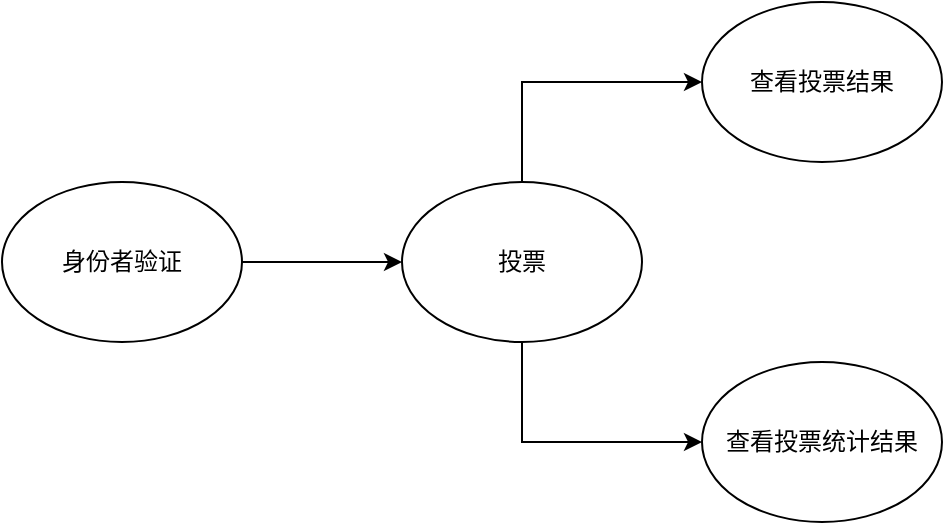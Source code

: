 <mxfile version="15.3.8" type="github">
  <diagram id="VoBh0Na4pH2S29qxWL9x" name="Page-1">
    <mxGraphModel dx="1422" dy="761" grid="1" gridSize="10" guides="1" tooltips="1" connect="1" arrows="1" fold="1" page="1" pageScale="1" pageWidth="1920" pageHeight="1200" math="0" shadow="0">
      <root>
        <mxCell id="0" />
        <mxCell id="1" parent="0" />
        <mxCell id="mC_1OXXaNfH7KBmy-IzJ-1" value="" style="edgeStyle=orthogonalEdgeStyle;rounded=0;orthogonalLoop=1;jettySize=auto;html=1;startArrow=none;startFill=0;endArrow=classic;endFill=1;" edge="1" parent="1" source="mC_1OXXaNfH7KBmy-IzJ-2" target="mC_1OXXaNfH7KBmy-IzJ-5">
          <mxGeometry relative="1" as="geometry" />
        </mxCell>
        <mxCell id="mC_1OXXaNfH7KBmy-IzJ-2" value="身份者验证" style="ellipse;whiteSpace=wrap;html=1;" vertex="1" parent="1">
          <mxGeometry x="170" y="150" width="120" height="80" as="geometry" />
        </mxCell>
        <mxCell id="mC_1OXXaNfH7KBmy-IzJ-3" value="" style="edgeStyle=orthogonalEdgeStyle;rounded=0;orthogonalLoop=1;jettySize=auto;html=1;startArrow=none;startFill=0;endArrow=classic;endFill=1;exitX=0.5;exitY=0;exitDx=0;exitDy=0;entryX=0;entryY=0.5;entryDx=0;entryDy=0;" edge="1" parent="1" source="mC_1OXXaNfH7KBmy-IzJ-5" target="mC_1OXXaNfH7KBmy-IzJ-6">
          <mxGeometry relative="1" as="geometry" />
        </mxCell>
        <mxCell id="mC_1OXXaNfH7KBmy-IzJ-4" value="" style="edgeStyle=orthogonalEdgeStyle;rounded=0;orthogonalLoop=1;jettySize=auto;html=1;startArrow=none;startFill=0;endArrow=classic;endFill=1;entryX=0;entryY=0.5;entryDx=0;entryDy=0;exitX=0.5;exitY=1;exitDx=0;exitDy=0;" edge="1" parent="1" source="mC_1OXXaNfH7KBmy-IzJ-5" target="mC_1OXXaNfH7KBmy-IzJ-7">
          <mxGeometry relative="1" as="geometry" />
        </mxCell>
        <mxCell id="mC_1OXXaNfH7KBmy-IzJ-5" value="投票" style="ellipse;whiteSpace=wrap;html=1;" vertex="1" parent="1">
          <mxGeometry x="370" y="150" width="120" height="80" as="geometry" />
        </mxCell>
        <mxCell id="mC_1OXXaNfH7KBmy-IzJ-6" value="查看投票结果" style="ellipse;whiteSpace=wrap;html=1;" vertex="1" parent="1">
          <mxGeometry x="520" y="60" width="120" height="80" as="geometry" />
        </mxCell>
        <mxCell id="mC_1OXXaNfH7KBmy-IzJ-7" value="查看投票统计结果" style="ellipse;whiteSpace=wrap;html=1;" vertex="1" parent="1">
          <mxGeometry x="520" y="240" width="120" height="80" as="geometry" />
        </mxCell>
      </root>
    </mxGraphModel>
  </diagram>
</mxfile>
